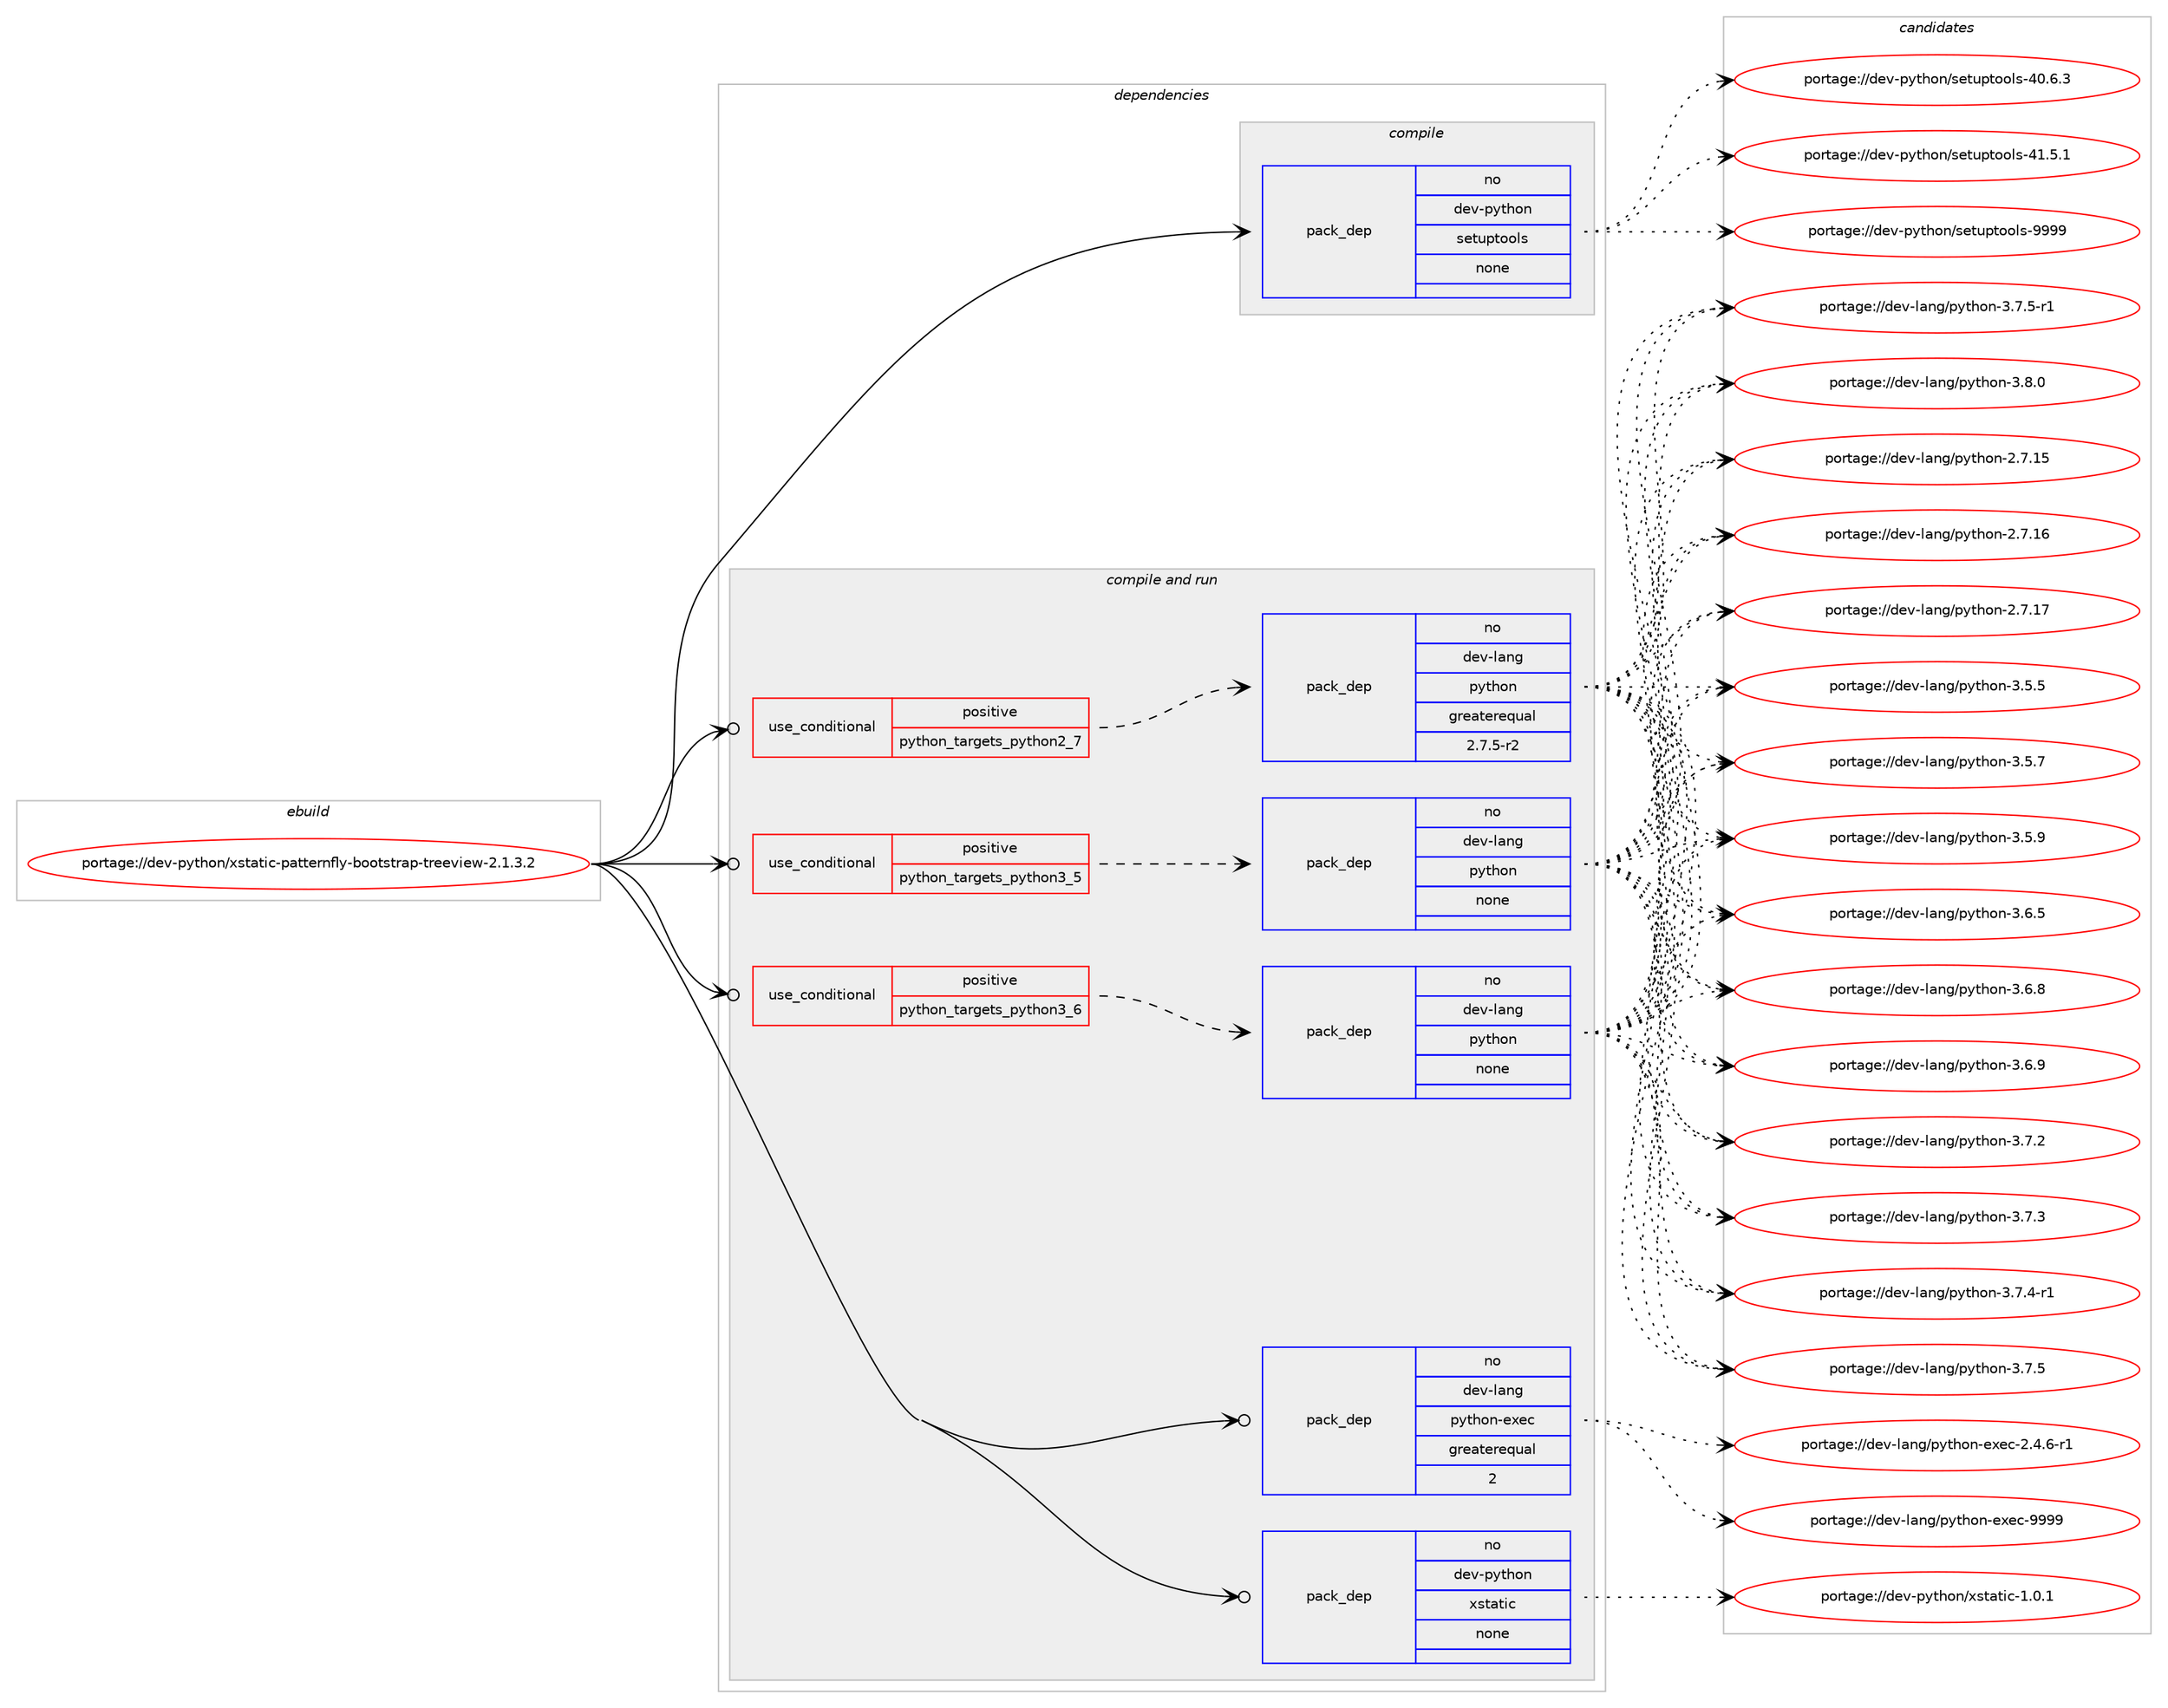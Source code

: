 digraph prolog {

# *************
# Graph options
# *************

newrank=true;
concentrate=true;
compound=true;
graph [rankdir=LR,fontname=Helvetica,fontsize=10,ranksep=1.5];#, ranksep=2.5, nodesep=0.2];
edge  [arrowhead=vee];
node  [fontname=Helvetica,fontsize=10];

# **********
# The ebuild
# **********

subgraph cluster_leftcol {
color=gray;
rank=same;
label=<<i>ebuild</i>>;
id [label="portage://dev-python/xstatic-patternfly-bootstrap-treeview-2.1.3.2", color=red, width=4, href="../dev-python/xstatic-patternfly-bootstrap-treeview-2.1.3.2.svg"];
}

# ****************
# The dependencies
# ****************

subgraph cluster_midcol {
color=gray;
label=<<i>dependencies</i>>;
subgraph cluster_compile {
fillcolor="#eeeeee";
style=filled;
label=<<i>compile</i>>;
subgraph pack135338 {
dependency179819 [label=<<TABLE BORDER="0" CELLBORDER="1" CELLSPACING="0" CELLPADDING="4" WIDTH="220"><TR><TD ROWSPAN="6" CELLPADDING="30">pack_dep</TD></TR><TR><TD WIDTH="110">no</TD></TR><TR><TD>dev-python</TD></TR><TR><TD>setuptools</TD></TR><TR><TD>none</TD></TR><TR><TD></TD></TR></TABLE>>, shape=none, color=blue];
}
id:e -> dependency179819:w [weight=20,style="solid",arrowhead="vee"];
}
subgraph cluster_compileandrun {
fillcolor="#eeeeee";
style=filled;
label=<<i>compile and run</i>>;
subgraph cond41070 {
dependency179820 [label=<<TABLE BORDER="0" CELLBORDER="1" CELLSPACING="0" CELLPADDING="4"><TR><TD ROWSPAN="3" CELLPADDING="10">use_conditional</TD></TR><TR><TD>positive</TD></TR><TR><TD>python_targets_python2_7</TD></TR></TABLE>>, shape=none, color=red];
subgraph pack135339 {
dependency179821 [label=<<TABLE BORDER="0" CELLBORDER="1" CELLSPACING="0" CELLPADDING="4" WIDTH="220"><TR><TD ROWSPAN="6" CELLPADDING="30">pack_dep</TD></TR><TR><TD WIDTH="110">no</TD></TR><TR><TD>dev-lang</TD></TR><TR><TD>python</TD></TR><TR><TD>greaterequal</TD></TR><TR><TD>2.7.5-r2</TD></TR></TABLE>>, shape=none, color=blue];
}
dependency179820:e -> dependency179821:w [weight=20,style="dashed",arrowhead="vee"];
}
id:e -> dependency179820:w [weight=20,style="solid",arrowhead="odotvee"];
subgraph cond41071 {
dependency179822 [label=<<TABLE BORDER="0" CELLBORDER="1" CELLSPACING="0" CELLPADDING="4"><TR><TD ROWSPAN="3" CELLPADDING="10">use_conditional</TD></TR><TR><TD>positive</TD></TR><TR><TD>python_targets_python3_5</TD></TR></TABLE>>, shape=none, color=red];
subgraph pack135340 {
dependency179823 [label=<<TABLE BORDER="0" CELLBORDER="1" CELLSPACING="0" CELLPADDING="4" WIDTH="220"><TR><TD ROWSPAN="6" CELLPADDING="30">pack_dep</TD></TR><TR><TD WIDTH="110">no</TD></TR><TR><TD>dev-lang</TD></TR><TR><TD>python</TD></TR><TR><TD>none</TD></TR><TR><TD></TD></TR></TABLE>>, shape=none, color=blue];
}
dependency179822:e -> dependency179823:w [weight=20,style="dashed",arrowhead="vee"];
}
id:e -> dependency179822:w [weight=20,style="solid",arrowhead="odotvee"];
subgraph cond41072 {
dependency179824 [label=<<TABLE BORDER="0" CELLBORDER="1" CELLSPACING="0" CELLPADDING="4"><TR><TD ROWSPAN="3" CELLPADDING="10">use_conditional</TD></TR><TR><TD>positive</TD></TR><TR><TD>python_targets_python3_6</TD></TR></TABLE>>, shape=none, color=red];
subgraph pack135341 {
dependency179825 [label=<<TABLE BORDER="0" CELLBORDER="1" CELLSPACING="0" CELLPADDING="4" WIDTH="220"><TR><TD ROWSPAN="6" CELLPADDING="30">pack_dep</TD></TR><TR><TD WIDTH="110">no</TD></TR><TR><TD>dev-lang</TD></TR><TR><TD>python</TD></TR><TR><TD>none</TD></TR><TR><TD></TD></TR></TABLE>>, shape=none, color=blue];
}
dependency179824:e -> dependency179825:w [weight=20,style="dashed",arrowhead="vee"];
}
id:e -> dependency179824:w [weight=20,style="solid",arrowhead="odotvee"];
subgraph pack135342 {
dependency179826 [label=<<TABLE BORDER="0" CELLBORDER="1" CELLSPACING="0" CELLPADDING="4" WIDTH="220"><TR><TD ROWSPAN="6" CELLPADDING="30">pack_dep</TD></TR><TR><TD WIDTH="110">no</TD></TR><TR><TD>dev-lang</TD></TR><TR><TD>python-exec</TD></TR><TR><TD>greaterequal</TD></TR><TR><TD>2</TD></TR></TABLE>>, shape=none, color=blue];
}
id:e -> dependency179826:w [weight=20,style="solid",arrowhead="odotvee"];
subgraph pack135343 {
dependency179827 [label=<<TABLE BORDER="0" CELLBORDER="1" CELLSPACING="0" CELLPADDING="4" WIDTH="220"><TR><TD ROWSPAN="6" CELLPADDING="30">pack_dep</TD></TR><TR><TD WIDTH="110">no</TD></TR><TR><TD>dev-python</TD></TR><TR><TD>xstatic</TD></TR><TR><TD>none</TD></TR><TR><TD></TD></TR></TABLE>>, shape=none, color=blue];
}
id:e -> dependency179827:w [weight=20,style="solid",arrowhead="odotvee"];
}
subgraph cluster_run {
fillcolor="#eeeeee";
style=filled;
label=<<i>run</i>>;
}
}

# **************
# The candidates
# **************

subgraph cluster_choices {
rank=same;
color=gray;
label=<<i>candidates</i>>;

subgraph choice135338 {
color=black;
nodesep=1;
choiceportage100101118451121211161041111104711510111611711211611111110811545524846544651 [label="portage://dev-python/setuptools-40.6.3", color=red, width=4,href="../dev-python/setuptools-40.6.3.svg"];
choiceportage100101118451121211161041111104711510111611711211611111110811545524946534649 [label="portage://dev-python/setuptools-41.5.1", color=red, width=4,href="../dev-python/setuptools-41.5.1.svg"];
choiceportage10010111845112121116104111110471151011161171121161111111081154557575757 [label="portage://dev-python/setuptools-9999", color=red, width=4,href="../dev-python/setuptools-9999.svg"];
dependency179819:e -> choiceportage100101118451121211161041111104711510111611711211611111110811545524846544651:w [style=dotted,weight="100"];
dependency179819:e -> choiceportage100101118451121211161041111104711510111611711211611111110811545524946534649:w [style=dotted,weight="100"];
dependency179819:e -> choiceportage10010111845112121116104111110471151011161171121161111111081154557575757:w [style=dotted,weight="100"];
}
subgraph choice135339 {
color=black;
nodesep=1;
choiceportage10010111845108971101034711212111610411111045504655464953 [label="portage://dev-lang/python-2.7.15", color=red, width=4,href="../dev-lang/python-2.7.15.svg"];
choiceportage10010111845108971101034711212111610411111045504655464954 [label="portage://dev-lang/python-2.7.16", color=red, width=4,href="../dev-lang/python-2.7.16.svg"];
choiceportage10010111845108971101034711212111610411111045504655464955 [label="portage://dev-lang/python-2.7.17", color=red, width=4,href="../dev-lang/python-2.7.17.svg"];
choiceportage100101118451089711010347112121116104111110455146534653 [label="portage://dev-lang/python-3.5.5", color=red, width=4,href="../dev-lang/python-3.5.5.svg"];
choiceportage100101118451089711010347112121116104111110455146534655 [label="portage://dev-lang/python-3.5.7", color=red, width=4,href="../dev-lang/python-3.5.7.svg"];
choiceportage100101118451089711010347112121116104111110455146534657 [label="portage://dev-lang/python-3.5.9", color=red, width=4,href="../dev-lang/python-3.5.9.svg"];
choiceportage100101118451089711010347112121116104111110455146544653 [label="portage://dev-lang/python-3.6.5", color=red, width=4,href="../dev-lang/python-3.6.5.svg"];
choiceportage100101118451089711010347112121116104111110455146544656 [label="portage://dev-lang/python-3.6.8", color=red, width=4,href="../dev-lang/python-3.6.8.svg"];
choiceportage100101118451089711010347112121116104111110455146544657 [label="portage://dev-lang/python-3.6.9", color=red, width=4,href="../dev-lang/python-3.6.9.svg"];
choiceportage100101118451089711010347112121116104111110455146554650 [label="portage://dev-lang/python-3.7.2", color=red, width=4,href="../dev-lang/python-3.7.2.svg"];
choiceportage100101118451089711010347112121116104111110455146554651 [label="portage://dev-lang/python-3.7.3", color=red, width=4,href="../dev-lang/python-3.7.3.svg"];
choiceportage1001011184510897110103471121211161041111104551465546524511449 [label="portage://dev-lang/python-3.7.4-r1", color=red, width=4,href="../dev-lang/python-3.7.4-r1.svg"];
choiceportage100101118451089711010347112121116104111110455146554653 [label="portage://dev-lang/python-3.7.5", color=red, width=4,href="../dev-lang/python-3.7.5.svg"];
choiceportage1001011184510897110103471121211161041111104551465546534511449 [label="portage://dev-lang/python-3.7.5-r1", color=red, width=4,href="../dev-lang/python-3.7.5-r1.svg"];
choiceportage100101118451089711010347112121116104111110455146564648 [label="portage://dev-lang/python-3.8.0", color=red, width=4,href="../dev-lang/python-3.8.0.svg"];
dependency179821:e -> choiceportage10010111845108971101034711212111610411111045504655464953:w [style=dotted,weight="100"];
dependency179821:e -> choiceportage10010111845108971101034711212111610411111045504655464954:w [style=dotted,weight="100"];
dependency179821:e -> choiceportage10010111845108971101034711212111610411111045504655464955:w [style=dotted,weight="100"];
dependency179821:e -> choiceportage100101118451089711010347112121116104111110455146534653:w [style=dotted,weight="100"];
dependency179821:e -> choiceportage100101118451089711010347112121116104111110455146534655:w [style=dotted,weight="100"];
dependency179821:e -> choiceportage100101118451089711010347112121116104111110455146534657:w [style=dotted,weight="100"];
dependency179821:e -> choiceportage100101118451089711010347112121116104111110455146544653:w [style=dotted,weight="100"];
dependency179821:e -> choiceportage100101118451089711010347112121116104111110455146544656:w [style=dotted,weight="100"];
dependency179821:e -> choiceportage100101118451089711010347112121116104111110455146544657:w [style=dotted,weight="100"];
dependency179821:e -> choiceportage100101118451089711010347112121116104111110455146554650:w [style=dotted,weight="100"];
dependency179821:e -> choiceportage100101118451089711010347112121116104111110455146554651:w [style=dotted,weight="100"];
dependency179821:e -> choiceportage1001011184510897110103471121211161041111104551465546524511449:w [style=dotted,weight="100"];
dependency179821:e -> choiceportage100101118451089711010347112121116104111110455146554653:w [style=dotted,weight="100"];
dependency179821:e -> choiceportage1001011184510897110103471121211161041111104551465546534511449:w [style=dotted,weight="100"];
dependency179821:e -> choiceportage100101118451089711010347112121116104111110455146564648:w [style=dotted,weight="100"];
}
subgraph choice135340 {
color=black;
nodesep=1;
choiceportage10010111845108971101034711212111610411111045504655464953 [label="portage://dev-lang/python-2.7.15", color=red, width=4,href="../dev-lang/python-2.7.15.svg"];
choiceportage10010111845108971101034711212111610411111045504655464954 [label="portage://dev-lang/python-2.7.16", color=red, width=4,href="../dev-lang/python-2.7.16.svg"];
choiceportage10010111845108971101034711212111610411111045504655464955 [label="portage://dev-lang/python-2.7.17", color=red, width=4,href="../dev-lang/python-2.7.17.svg"];
choiceportage100101118451089711010347112121116104111110455146534653 [label="portage://dev-lang/python-3.5.5", color=red, width=4,href="../dev-lang/python-3.5.5.svg"];
choiceportage100101118451089711010347112121116104111110455146534655 [label="portage://dev-lang/python-3.5.7", color=red, width=4,href="../dev-lang/python-3.5.7.svg"];
choiceportage100101118451089711010347112121116104111110455146534657 [label="portage://dev-lang/python-3.5.9", color=red, width=4,href="../dev-lang/python-3.5.9.svg"];
choiceportage100101118451089711010347112121116104111110455146544653 [label="portage://dev-lang/python-3.6.5", color=red, width=4,href="../dev-lang/python-3.6.5.svg"];
choiceportage100101118451089711010347112121116104111110455146544656 [label="portage://dev-lang/python-3.6.8", color=red, width=4,href="../dev-lang/python-3.6.8.svg"];
choiceportage100101118451089711010347112121116104111110455146544657 [label="portage://dev-lang/python-3.6.9", color=red, width=4,href="../dev-lang/python-3.6.9.svg"];
choiceportage100101118451089711010347112121116104111110455146554650 [label="portage://dev-lang/python-3.7.2", color=red, width=4,href="../dev-lang/python-3.7.2.svg"];
choiceportage100101118451089711010347112121116104111110455146554651 [label="portage://dev-lang/python-3.7.3", color=red, width=4,href="../dev-lang/python-3.7.3.svg"];
choiceportage1001011184510897110103471121211161041111104551465546524511449 [label="portage://dev-lang/python-3.7.4-r1", color=red, width=4,href="../dev-lang/python-3.7.4-r1.svg"];
choiceportage100101118451089711010347112121116104111110455146554653 [label="portage://dev-lang/python-3.7.5", color=red, width=4,href="../dev-lang/python-3.7.5.svg"];
choiceportage1001011184510897110103471121211161041111104551465546534511449 [label="portage://dev-lang/python-3.7.5-r1", color=red, width=4,href="../dev-lang/python-3.7.5-r1.svg"];
choiceportage100101118451089711010347112121116104111110455146564648 [label="portage://dev-lang/python-3.8.0", color=red, width=4,href="../dev-lang/python-3.8.0.svg"];
dependency179823:e -> choiceportage10010111845108971101034711212111610411111045504655464953:w [style=dotted,weight="100"];
dependency179823:e -> choiceportage10010111845108971101034711212111610411111045504655464954:w [style=dotted,weight="100"];
dependency179823:e -> choiceportage10010111845108971101034711212111610411111045504655464955:w [style=dotted,weight="100"];
dependency179823:e -> choiceportage100101118451089711010347112121116104111110455146534653:w [style=dotted,weight="100"];
dependency179823:e -> choiceportage100101118451089711010347112121116104111110455146534655:w [style=dotted,weight="100"];
dependency179823:e -> choiceportage100101118451089711010347112121116104111110455146534657:w [style=dotted,weight="100"];
dependency179823:e -> choiceportage100101118451089711010347112121116104111110455146544653:w [style=dotted,weight="100"];
dependency179823:e -> choiceportage100101118451089711010347112121116104111110455146544656:w [style=dotted,weight="100"];
dependency179823:e -> choiceportage100101118451089711010347112121116104111110455146544657:w [style=dotted,weight="100"];
dependency179823:e -> choiceportage100101118451089711010347112121116104111110455146554650:w [style=dotted,weight="100"];
dependency179823:e -> choiceportage100101118451089711010347112121116104111110455146554651:w [style=dotted,weight="100"];
dependency179823:e -> choiceportage1001011184510897110103471121211161041111104551465546524511449:w [style=dotted,weight="100"];
dependency179823:e -> choiceportage100101118451089711010347112121116104111110455146554653:w [style=dotted,weight="100"];
dependency179823:e -> choiceportage1001011184510897110103471121211161041111104551465546534511449:w [style=dotted,weight="100"];
dependency179823:e -> choiceportage100101118451089711010347112121116104111110455146564648:w [style=dotted,weight="100"];
}
subgraph choice135341 {
color=black;
nodesep=1;
choiceportage10010111845108971101034711212111610411111045504655464953 [label="portage://dev-lang/python-2.7.15", color=red, width=4,href="../dev-lang/python-2.7.15.svg"];
choiceportage10010111845108971101034711212111610411111045504655464954 [label="portage://dev-lang/python-2.7.16", color=red, width=4,href="../dev-lang/python-2.7.16.svg"];
choiceportage10010111845108971101034711212111610411111045504655464955 [label="portage://dev-lang/python-2.7.17", color=red, width=4,href="../dev-lang/python-2.7.17.svg"];
choiceportage100101118451089711010347112121116104111110455146534653 [label="portage://dev-lang/python-3.5.5", color=red, width=4,href="../dev-lang/python-3.5.5.svg"];
choiceportage100101118451089711010347112121116104111110455146534655 [label="portage://dev-lang/python-3.5.7", color=red, width=4,href="../dev-lang/python-3.5.7.svg"];
choiceportage100101118451089711010347112121116104111110455146534657 [label="portage://dev-lang/python-3.5.9", color=red, width=4,href="../dev-lang/python-3.5.9.svg"];
choiceportage100101118451089711010347112121116104111110455146544653 [label="portage://dev-lang/python-3.6.5", color=red, width=4,href="../dev-lang/python-3.6.5.svg"];
choiceportage100101118451089711010347112121116104111110455146544656 [label="portage://dev-lang/python-3.6.8", color=red, width=4,href="../dev-lang/python-3.6.8.svg"];
choiceportage100101118451089711010347112121116104111110455146544657 [label="portage://dev-lang/python-3.6.9", color=red, width=4,href="../dev-lang/python-3.6.9.svg"];
choiceportage100101118451089711010347112121116104111110455146554650 [label="portage://dev-lang/python-3.7.2", color=red, width=4,href="../dev-lang/python-3.7.2.svg"];
choiceportage100101118451089711010347112121116104111110455146554651 [label="portage://dev-lang/python-3.7.3", color=red, width=4,href="../dev-lang/python-3.7.3.svg"];
choiceportage1001011184510897110103471121211161041111104551465546524511449 [label="portage://dev-lang/python-3.7.4-r1", color=red, width=4,href="../dev-lang/python-3.7.4-r1.svg"];
choiceportage100101118451089711010347112121116104111110455146554653 [label="portage://dev-lang/python-3.7.5", color=red, width=4,href="../dev-lang/python-3.7.5.svg"];
choiceportage1001011184510897110103471121211161041111104551465546534511449 [label="portage://dev-lang/python-3.7.5-r1", color=red, width=4,href="../dev-lang/python-3.7.5-r1.svg"];
choiceportage100101118451089711010347112121116104111110455146564648 [label="portage://dev-lang/python-3.8.0", color=red, width=4,href="../dev-lang/python-3.8.0.svg"];
dependency179825:e -> choiceportage10010111845108971101034711212111610411111045504655464953:w [style=dotted,weight="100"];
dependency179825:e -> choiceportage10010111845108971101034711212111610411111045504655464954:w [style=dotted,weight="100"];
dependency179825:e -> choiceportage10010111845108971101034711212111610411111045504655464955:w [style=dotted,weight="100"];
dependency179825:e -> choiceportage100101118451089711010347112121116104111110455146534653:w [style=dotted,weight="100"];
dependency179825:e -> choiceportage100101118451089711010347112121116104111110455146534655:w [style=dotted,weight="100"];
dependency179825:e -> choiceportage100101118451089711010347112121116104111110455146534657:w [style=dotted,weight="100"];
dependency179825:e -> choiceportage100101118451089711010347112121116104111110455146544653:w [style=dotted,weight="100"];
dependency179825:e -> choiceportage100101118451089711010347112121116104111110455146544656:w [style=dotted,weight="100"];
dependency179825:e -> choiceportage100101118451089711010347112121116104111110455146544657:w [style=dotted,weight="100"];
dependency179825:e -> choiceportage100101118451089711010347112121116104111110455146554650:w [style=dotted,weight="100"];
dependency179825:e -> choiceportage100101118451089711010347112121116104111110455146554651:w [style=dotted,weight="100"];
dependency179825:e -> choiceportage1001011184510897110103471121211161041111104551465546524511449:w [style=dotted,weight="100"];
dependency179825:e -> choiceportage100101118451089711010347112121116104111110455146554653:w [style=dotted,weight="100"];
dependency179825:e -> choiceportage1001011184510897110103471121211161041111104551465546534511449:w [style=dotted,weight="100"];
dependency179825:e -> choiceportage100101118451089711010347112121116104111110455146564648:w [style=dotted,weight="100"];
}
subgraph choice135342 {
color=black;
nodesep=1;
choiceportage10010111845108971101034711212111610411111045101120101994550465246544511449 [label="portage://dev-lang/python-exec-2.4.6-r1", color=red, width=4,href="../dev-lang/python-exec-2.4.6-r1.svg"];
choiceportage10010111845108971101034711212111610411111045101120101994557575757 [label="portage://dev-lang/python-exec-9999", color=red, width=4,href="../dev-lang/python-exec-9999.svg"];
dependency179826:e -> choiceportage10010111845108971101034711212111610411111045101120101994550465246544511449:w [style=dotted,weight="100"];
dependency179826:e -> choiceportage10010111845108971101034711212111610411111045101120101994557575757:w [style=dotted,weight="100"];
}
subgraph choice135343 {
color=black;
nodesep=1;
choiceportage10010111845112121116104111110471201151169711610599454946484649 [label="portage://dev-python/xstatic-1.0.1", color=red, width=4,href="../dev-python/xstatic-1.0.1.svg"];
dependency179827:e -> choiceportage10010111845112121116104111110471201151169711610599454946484649:w [style=dotted,weight="100"];
}
}

}
